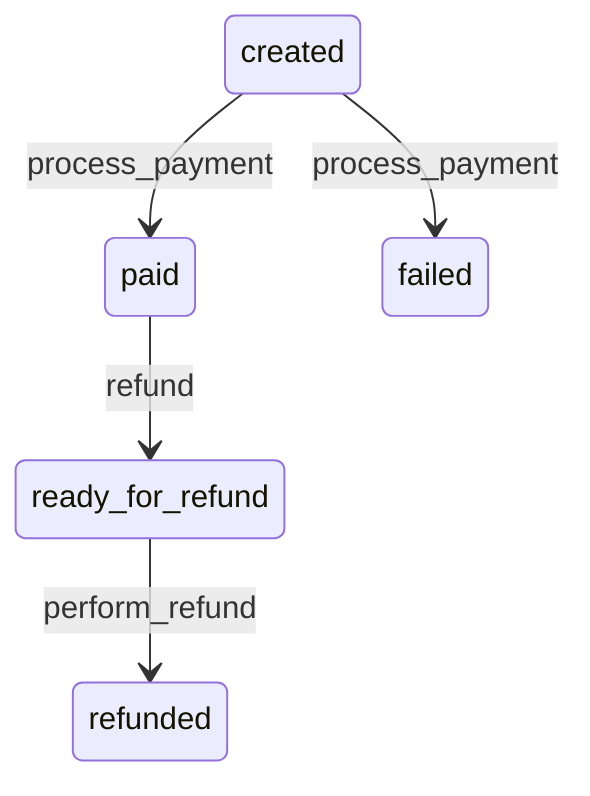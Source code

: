 stateDiagram-v2
created --> paid: process_payment
paid --> ready_for_refund: refund
ready_for_refund --> refunded: perform_refund
created --> failed: process_payment